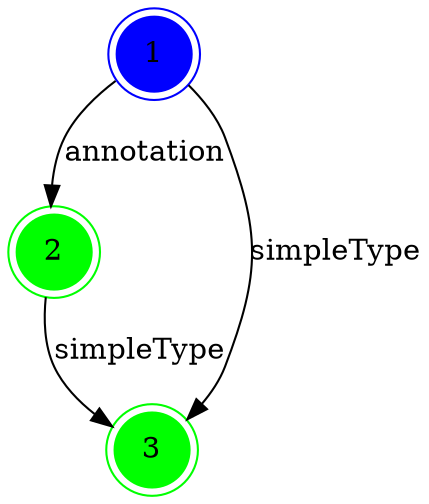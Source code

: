 digraph List {
  mindist = 2.0
  1 -> 2 [label="annotation"]
  1 -> 3 [label="simpleType"]
  2 -> 3 [label="simpleType"]
  1 [shape=doublecircle, style=filled, color=blue]
  2 [shape=doublecircle, style=filled, color=green]
  3 [shape=doublecircle, style=filled, color=green]
}
